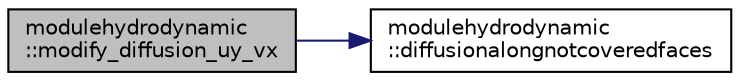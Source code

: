 digraph "modulehydrodynamic::modify_diffusion_uy_vx"
{
 // LATEX_PDF_SIZE
  edge [fontname="Helvetica",fontsize="10",labelfontname="Helvetica",labelfontsize="10"];
  node [fontname="Helvetica",fontsize="10",shape=record];
  rankdir="LR";
  Node1 [label="modulehydrodynamic\l::modify_diffusion_uy_vx",height=0.2,width=0.4,color="black", fillcolor="grey75", style="filled", fontcolor="black",tooltip=" "];
  Node1 -> Node2 [color="midnightblue",fontsize="10",style="solid"];
  Node2 [label="modulehydrodynamic\l::diffusionalongnotcoveredfaces",height=0.2,width=0.4,color="black", fillcolor="white", style="filled",URL="$namespacemodulehydrodynamic.html#ab381daa0e16a21aa8f474a88fc7d11b7",tooltip=" "];
}
